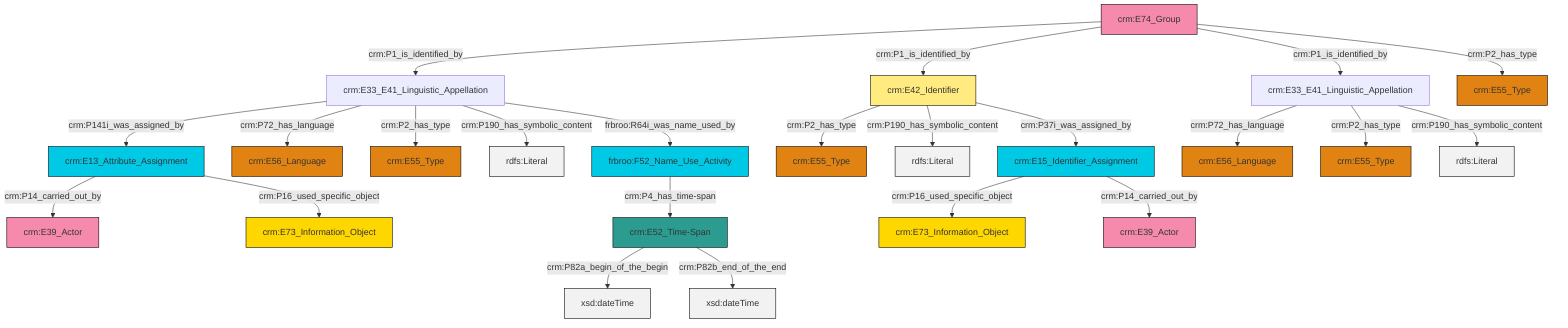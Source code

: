 graph TD
classDef Literal fill:#f2f2f2,stroke:#000000;
classDef CRM_Entity fill:#FFFFFF,stroke:#000000;
classDef Temporal_Entity fill:#00C9E6, stroke:#000000;
classDef Type fill:#E18312, stroke:#000000;
classDef Time-Span fill:#2C9C91, stroke:#000000;
classDef Appellation fill:#FFEB7F, stroke:#000000;
classDef Place fill:#008836, stroke:#000000;
classDef Persistent_Item fill:#B266B2, stroke:#000000;
classDef Conceptual_Object fill:#FFD700, stroke:#000000;
classDef Physical_Thing fill:#D2B48C, stroke:#000000;
classDef Actor fill:#f58aad, stroke:#000000;
classDef PC_Classes fill:#4ce600, stroke:#000000;
classDef Multi fill:#cccccc,stroke:#000000;

0["crm:E33_E41_Linguistic_Appellation"]:::Default -->|crm:P72_has_language| 1["crm:E56_Language"]:::Type
6["crm:E33_E41_Linguistic_Appellation"]:::Default -->|crm:P141i_was_assigned_by| 7["crm:E13_Attribute_Assignment"]:::Temporal_Entity
10["crm:E42_Identifier"]:::Appellation -->|crm:P2_has_type| 11["crm:E55_Type"]:::Type
12["crm:E15_Identifier_Assignment"]:::Temporal_Entity -->|crm:P16_used_specific_object| 4["crm:E73_Information_Object"]:::Conceptual_Object
13["crm:E74_Group"]:::Actor -->|crm:P1_is_identified_by| 6["crm:E33_E41_Linguistic_Appellation"]:::Default
0["crm:E33_E41_Linguistic_Appellation"]:::Default -->|crm:P2_has_type| 16["crm:E55_Type"]:::Type
0["crm:E33_E41_Linguistic_Appellation"]:::Default -->|crm:P190_has_symbolic_content| 17[rdfs:Literal]:::Literal
7["crm:E13_Attribute_Assignment"]:::Temporal_Entity -->|crm:P14_carried_out_by| 18["crm:E39_Actor"]:::Actor
13["crm:E74_Group"]:::Actor -->|crm:P1_is_identified_by| 10["crm:E42_Identifier"]:::Appellation
13["crm:E74_Group"]:::Actor -->|crm:P1_is_identified_by| 0["crm:E33_E41_Linguistic_Appellation"]:::Default
10["crm:E42_Identifier"]:::Appellation -->|crm:P190_has_symbolic_content| 23[rdfs:Literal]:::Literal
6["crm:E33_E41_Linguistic_Appellation"]:::Default -->|crm:P72_has_language| 26["crm:E56_Language"]:::Type
6["crm:E33_E41_Linguistic_Appellation"]:::Default -->|crm:P2_has_type| 27["crm:E55_Type"]:::Type
13["crm:E74_Group"]:::Actor -->|crm:P2_has_type| 2["crm:E55_Type"]:::Type
6["crm:E33_E41_Linguistic_Appellation"]:::Default -->|crm:P190_has_symbolic_content| 29[rdfs:Literal]:::Literal
12["crm:E15_Identifier_Assignment"]:::Temporal_Entity -->|crm:P14_carried_out_by| 24["crm:E39_Actor"]:::Actor
6["crm:E33_E41_Linguistic_Appellation"]:::Default -->|frbroo:R64i_was_name_used_by| 31["frbroo:F52_Name_Use_Activity"]:::Temporal_Entity
14["crm:E52_Time-Span"]:::Time-Span -->|crm:P82a_begin_of_the_begin| 33[xsd:dateTime]:::Literal
31["frbroo:F52_Name_Use_Activity"]:::Temporal_Entity -->|crm:P4_has_time-span| 14["crm:E52_Time-Span"]:::Time-Span
10["crm:E42_Identifier"]:::Appellation -->|crm:P37i_was_assigned_by| 12["crm:E15_Identifier_Assignment"]:::Temporal_Entity
7["crm:E13_Attribute_Assignment"]:::Temporal_Entity -->|crm:P16_used_specific_object| 19["crm:E73_Information_Object"]:::Conceptual_Object
14["crm:E52_Time-Span"]:::Time-Span -->|crm:P82b_end_of_the_end| 41[xsd:dateTime]:::Literal